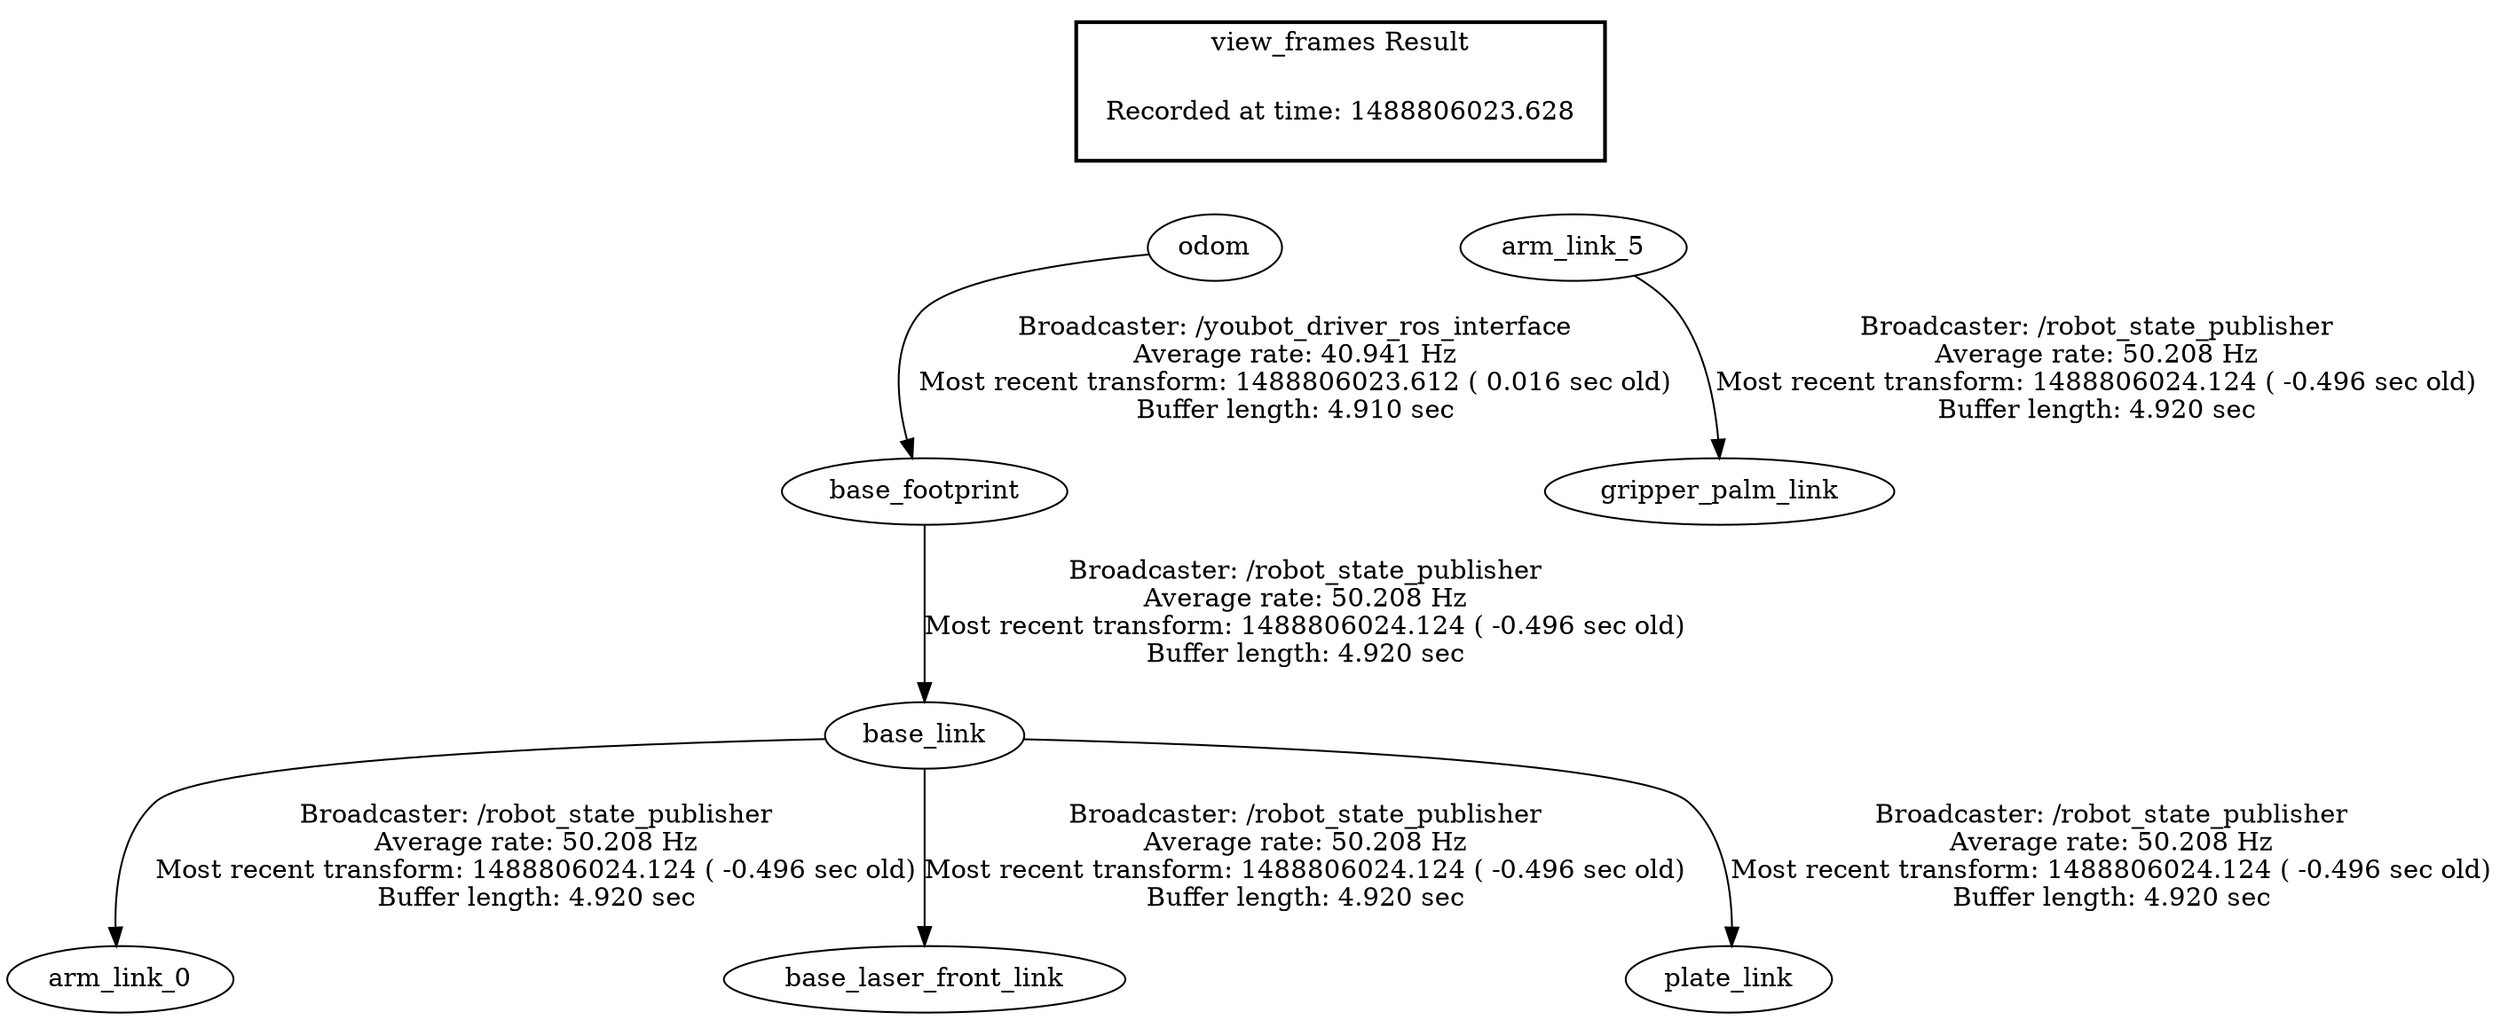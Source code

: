 digraph G {
"odom" -> "base_footprint"[label="Broadcaster: /youbot_driver_ros_interface\nAverage rate: 40.941 Hz\nMost recent transform: 1488806023.612 ( 0.016 sec old)\nBuffer length: 4.910 sec\n"];
"base_link" -> "arm_link_0"[label="Broadcaster: /robot_state_publisher\nAverage rate: 50.208 Hz\nMost recent transform: 1488806024.124 ( -0.496 sec old)\nBuffer length: 4.920 sec\n"];
"base_footprint" -> "base_link"[label="Broadcaster: /robot_state_publisher\nAverage rate: 50.208 Hz\nMost recent transform: 1488806024.124 ( -0.496 sec old)\nBuffer length: 4.920 sec\n"];
"base_link" -> "base_laser_front_link"[label="Broadcaster: /robot_state_publisher\nAverage rate: 50.208 Hz\nMost recent transform: 1488806024.124 ( -0.496 sec old)\nBuffer length: 4.920 sec\n"];
"arm_link_5" -> "gripper_palm_link"[label="Broadcaster: /robot_state_publisher\nAverage rate: 50.208 Hz\nMost recent transform: 1488806024.124 ( -0.496 sec old)\nBuffer length: 4.920 sec\n"];
"base_link" -> "plate_link"[label="Broadcaster: /robot_state_publisher\nAverage rate: 50.208 Hz\nMost recent transform: 1488806024.124 ( -0.496 sec old)\nBuffer length: 4.920 sec\n"];
edge [style=invis];
 subgraph cluster_legend { style=bold; color=black; label ="view_frames Result";
"Recorded at time: 1488806023.628"[ shape=plaintext ] ;
 }->"odom";
edge [style=invis];
 subgraph cluster_legend { style=bold; color=black; label ="view_frames Result";
"Recorded at time: 1488806023.628"[ shape=plaintext ] ;
 }->"arm_link_5";
}